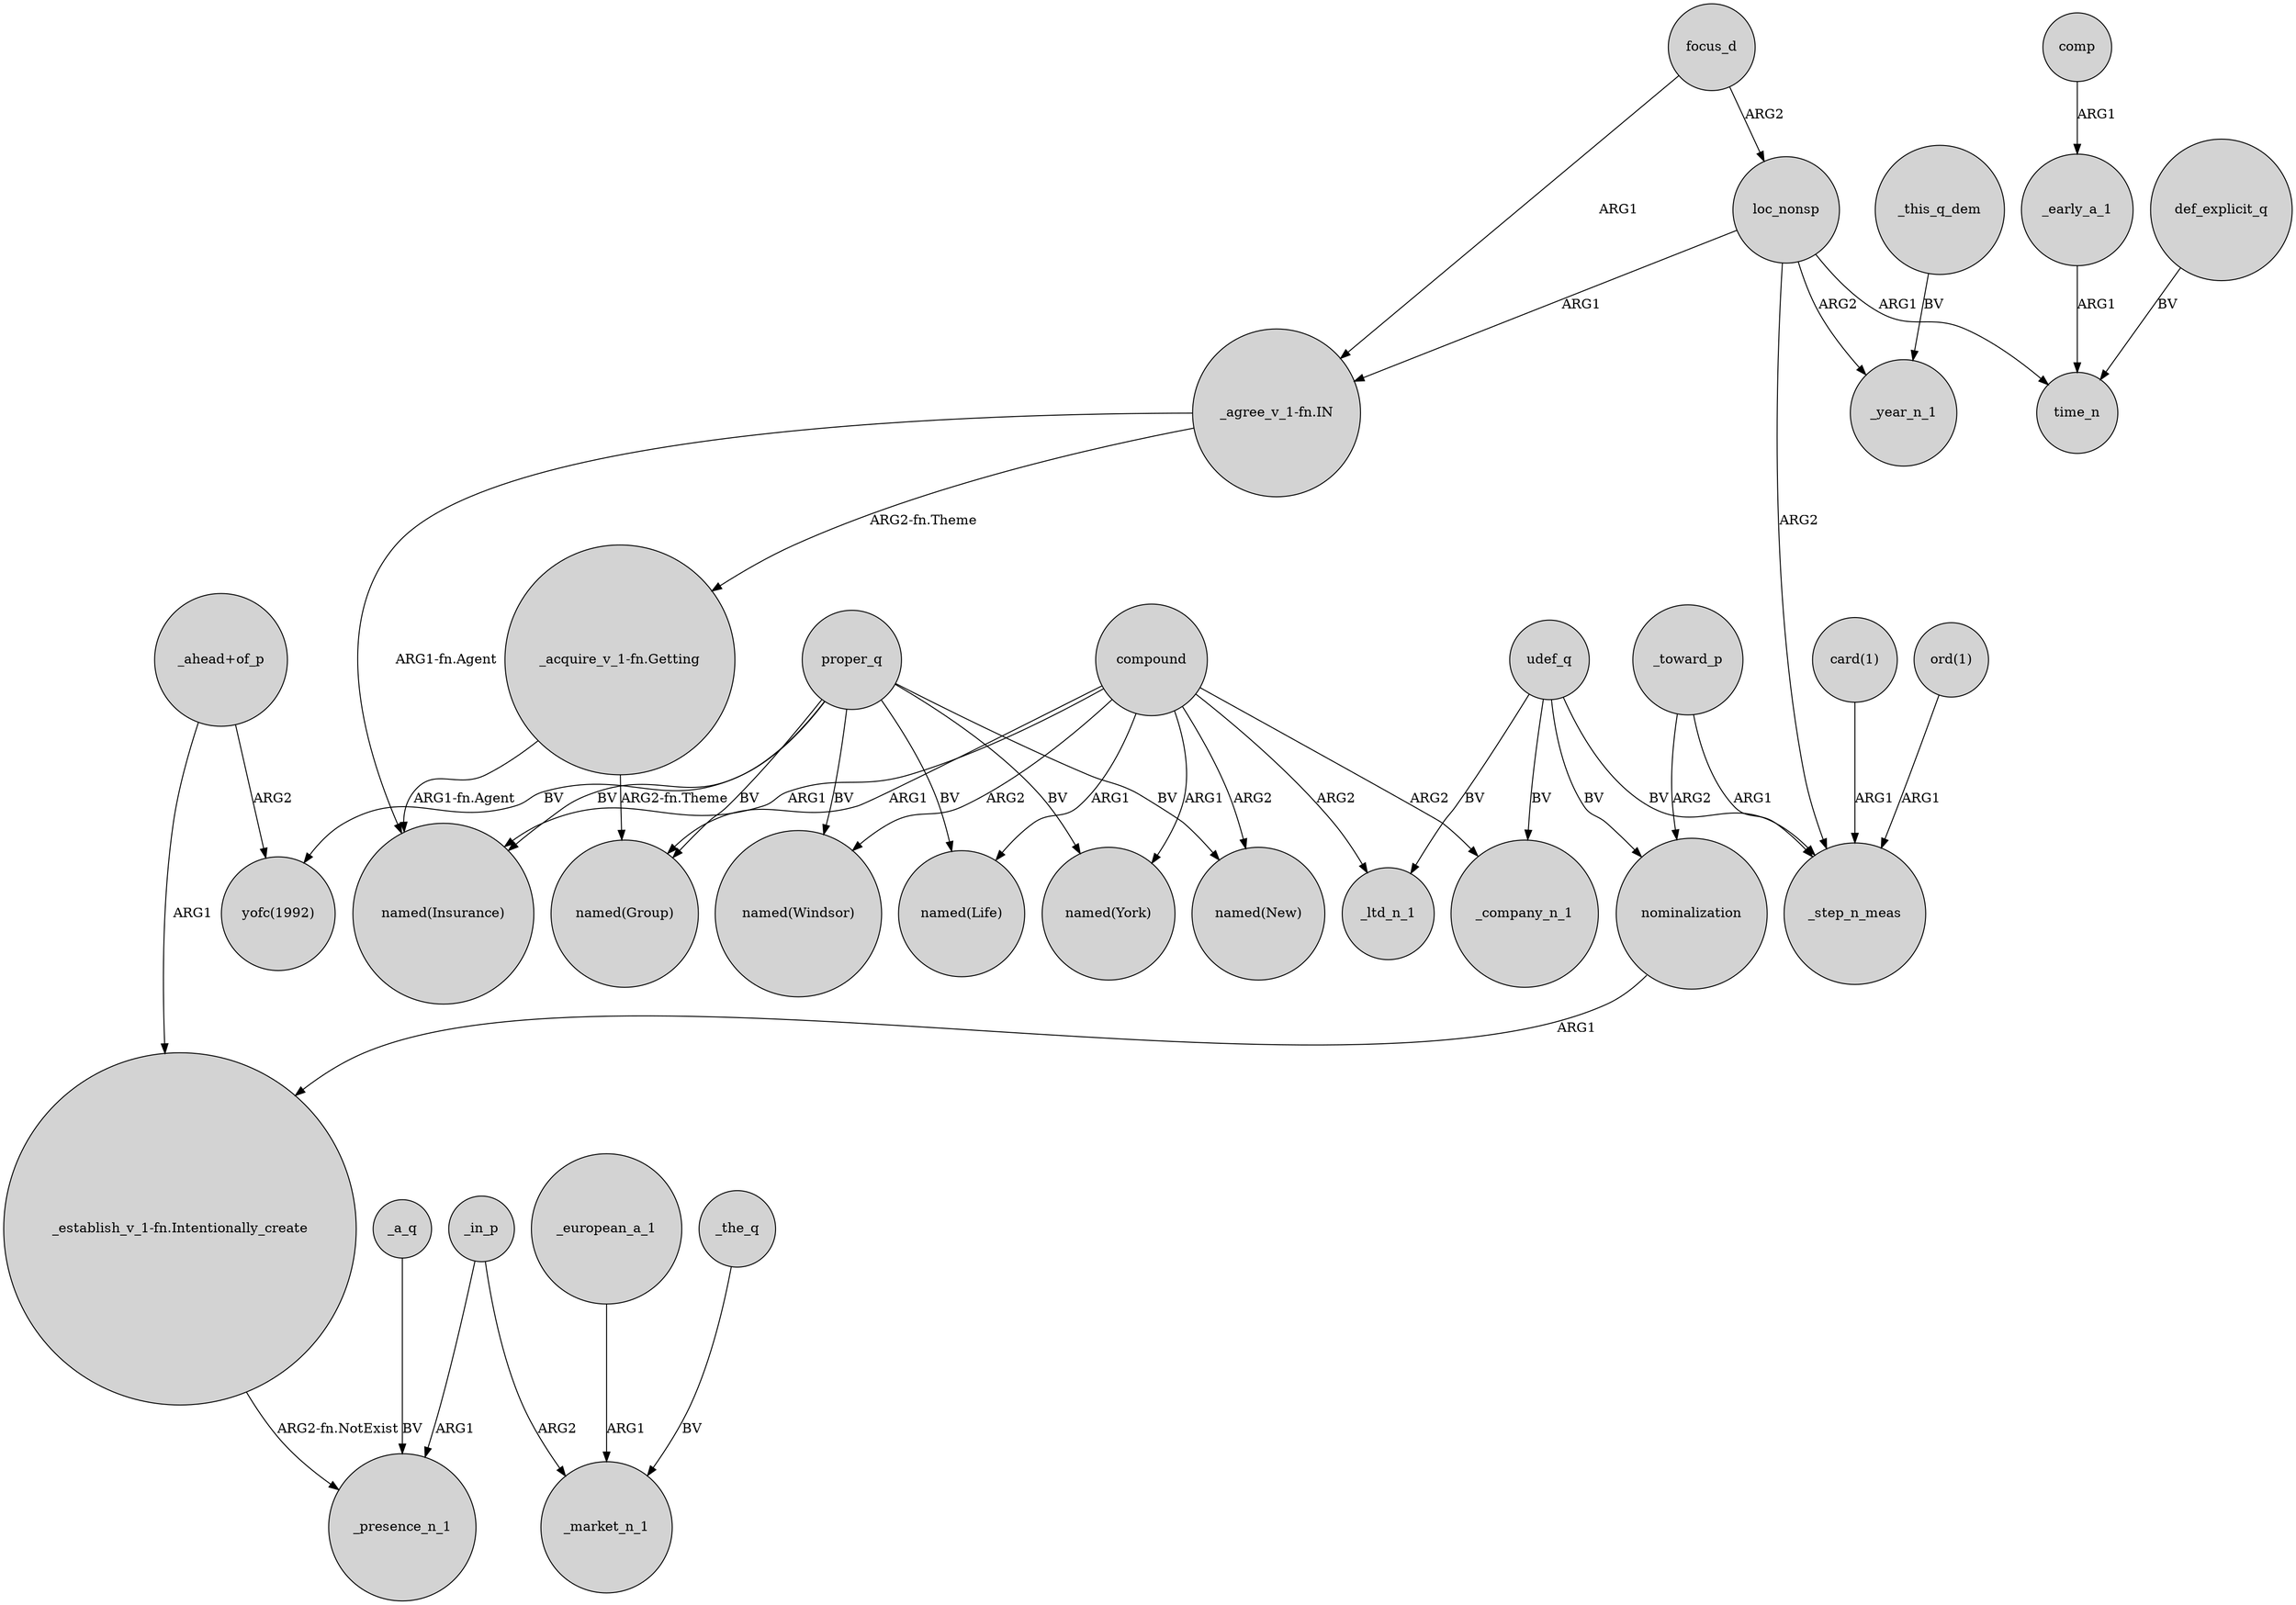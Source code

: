 digraph {
	node [shape=circle style=filled]
	focus_d -> loc_nonsp [label=ARG2]
	"_acquire_v_1-fn.Getting" -> "named(Group)" [label="ARG2-fn.Theme"]
	_in_p -> _presence_n_1 [label=ARG1]
	proper_q -> "named(Windsor)" [label=BV]
	compound -> "named(New)" [label=ARG2]
	nominalization -> "_establish_v_1-fn.Intentionally_create" [label=ARG1]
	def_explicit_q -> time_n [label=BV]
	proper_q -> "named(New)" [label=BV]
	compound -> _company_n_1 [label=ARG2]
	_toward_p -> _step_n_meas [label=ARG1]
	proper_q -> "yofc(1992)" [label=BV]
	udef_q -> _step_n_meas [label=BV]
	_toward_p -> nominalization [label=ARG2]
	loc_nonsp -> time_n [label=ARG1]
	"_ahead+of_p" -> "yofc(1992)" [label=ARG2]
	compound -> "named(Group)" [label=ARG1]
	"_agree_v_1-fn.IN" -> "_acquire_v_1-fn.Getting" [label="ARG2-fn.Theme"]
	compound -> "named(York)" [label=ARG1]
	"_establish_v_1-fn.Intentionally_create" -> _presence_n_1 [label="ARG2-fn.NotExist"]
	"card(1)" -> _step_n_meas [label=ARG1]
	loc_nonsp -> _year_n_1 [label=ARG2]
	loc_nonsp -> "_agree_v_1-fn.IN" [label=ARG1]
	_a_q -> _presence_n_1 [label=BV]
	udef_q -> nominalization [label=BV]
	"_acquire_v_1-fn.Getting" -> "named(Insurance)" [label="ARG1-fn.Agent"]
	proper_q -> "named(Insurance)" [label=BV]
	compound -> _ltd_n_1 [label=ARG2]
	_early_a_1 -> time_n [label=ARG1]
	proper_q -> "named(Life)" [label=BV]
	"ord(1)" -> _step_n_meas [label=ARG1]
	_in_p -> _market_n_1 [label=ARG2]
	compound -> "named(Windsor)" [label=ARG2]
	compound -> "named(Insurance)" [label=ARG1]
	loc_nonsp -> _step_n_meas [label=ARG2]
	proper_q -> "named(Group)" [label=BV]
	_european_a_1 -> _market_n_1 [label=ARG1]
	"_ahead+of_p" -> "_establish_v_1-fn.Intentionally_create" [label=ARG1]
	compound -> "named(Life)" [label=ARG1]
	focus_d -> "_agree_v_1-fn.IN" [label=ARG1]
	proper_q -> "named(York)" [label=BV]
	_the_q -> _market_n_1 [label=BV]
	udef_q -> _ltd_n_1 [label=BV]
	comp -> _early_a_1 [label=ARG1]
	udef_q -> _company_n_1 [label=BV]
	"_agree_v_1-fn.IN" -> "named(Insurance)" [label="ARG1-fn.Agent"]
	_this_q_dem -> _year_n_1 [label=BV]
}
